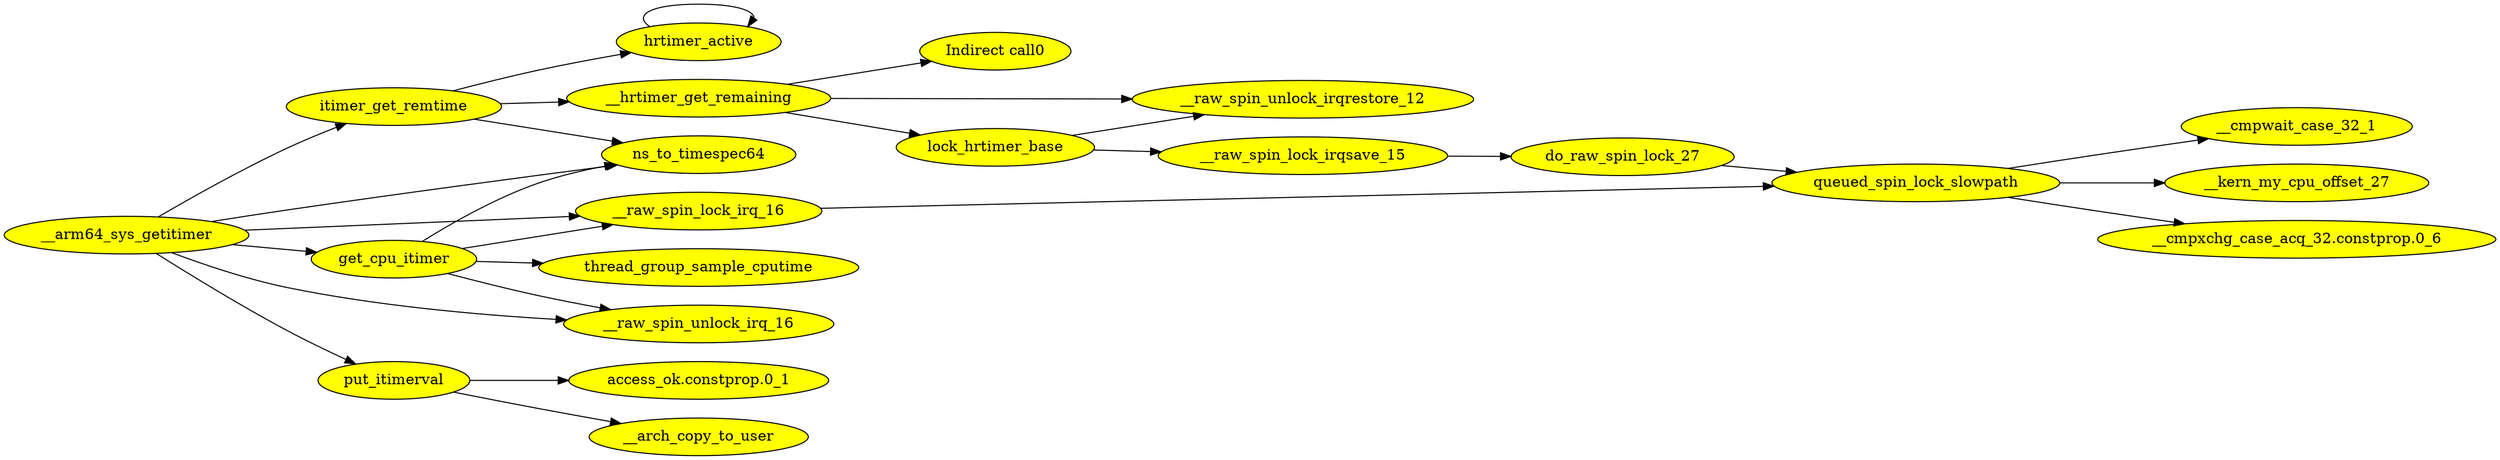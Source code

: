 digraph G {
rankdir=LR; node [style=filled fillcolor=yellow]
"__arm64_sys_getitimer"->"ns_to_timespec64" [ edgeid = "1"]; 
"__arm64_sys_getitimer"->"__raw_spin_unlock_irq_16" [ edgeid = "2"]; 
"__arm64_sys_getitimer"->"itimer_get_remtime" [ edgeid = "3"]; 
"itimer_get_remtime"->"ns_to_timespec64" [ edgeid = "4"]; 
"itimer_get_remtime"->"hrtimer_active" [ edgeid = "5"]; 
"hrtimer_active"->"hrtimer_active" [ edgeid = "6"]; 
"itimer_get_remtime"->"__hrtimer_get_remaining" [ edgeid = "7"]; 
"__hrtimer_get_remaining"->"Indirect call0" [ edgeid = "8"]; 
"__hrtimer_get_remaining"->"__raw_spin_unlock_irqrestore_12" [ edgeid = "9"]; 
"__hrtimer_get_remaining"->"lock_hrtimer_base" [ edgeid = "10"]; 
"lock_hrtimer_base"->"__raw_spin_unlock_irqrestore_12" [ edgeid = "11"]; 
"lock_hrtimer_base"->"__raw_spin_lock_irqsave_15" [ edgeid = "12"]; 
"__raw_spin_lock_irqsave_15"->"do_raw_spin_lock_27" [ edgeid = "13"]; 
"do_raw_spin_lock_27"->"queued_spin_lock_slowpath" [ edgeid = "14"]; 
"queued_spin_lock_slowpath"->"__cmpwait_case_32_1" [ edgeid = "15"]; 
"queued_spin_lock_slowpath"->"__kern_my_cpu_offset_27" [ edgeid = "16"]; 
"queued_spin_lock_slowpath"->"__cmpxchg_case_acq_32.constprop.0_6" [ edgeid = "17"]; 
"__arm64_sys_getitimer"->"put_itimerval" [ edgeid = "18"]; 
"put_itimerval"->"access_ok.constprop.0_1" [ edgeid = "19"]; 
"put_itimerval"->"__arch_copy_to_user" [ edgeid = "20"]; 
"__arm64_sys_getitimer"->"__raw_spin_lock_irq_16" [ edgeid = "21"]; 
"__raw_spin_lock_irq_16"->"queued_spin_lock_slowpath" [ edgeid = "22"]; 
"__arm64_sys_getitimer"->"get_cpu_itimer" [ edgeid = "23"]; 
"get_cpu_itimer"->"ns_to_timespec64" [ edgeid = "24"]; 
"get_cpu_itimer"->"thread_group_sample_cputime" [ edgeid = "25"]; 
"get_cpu_itimer"->"__raw_spin_unlock_irq_16" [ edgeid = "26"]; 
"get_cpu_itimer"->"__raw_spin_lock_irq_16" [ edgeid = "27"]; 
}
